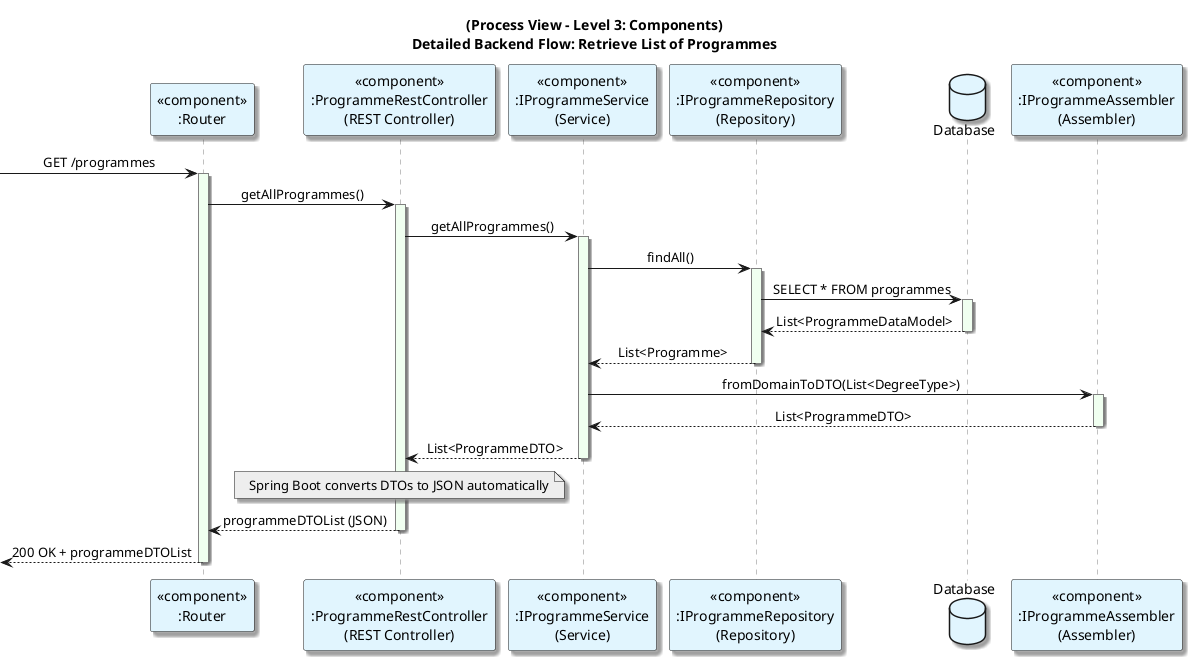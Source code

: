 @startuml
title (Process View - Level 3: Components)\nDetailed Backend Flow: Retrieve List of Programmes

skinparam sequence {
    LifeLineBorderColor Grey
    LifeLineBackgroundColor HoneyDew
}
skinparam defaultTextAlignment center
skinparam shadowing true

participant "<<component>>\n:Router" as Router #E1F5FE
participant "<<component>>\n:ProgrammeRestController\n(REST Controller)" as Controller #E1F5FE
participant "<<component>>\n:IProgrammeService\n(Service)" as Service #E1F5FE
participant "<<component>>\n:IProgrammeRepository\n(Repository)" as Repository #E1F5FE
database "Database" as DB #E1F5FE
participant "<<component>>\n:IProgrammeAssembler\n(Assembler)" as Assembler #E1F5FE

-> Router: GET /programmes
activate Router

Router -> Controller: getAllProgrammes()
activate Controller

Controller -> Service: getAllProgrammes()
activate Service

Service -> Repository: findAll()
activate Repository

Repository -> DB: SELECT * FROM programmes
activate DB

DB --> Repository: List<ProgrammeDataModel>
deactivate DB

Repository --> Service: List<Programme>
deactivate Repository

Service -> Assembler: fromDomainToDTO(List<DegreeType>)
activate Assembler

Assembler --> Service: List<ProgrammeDTO>
deactivate Assembler
Service --> Controller: List<ProgrammeDTO>
deactivate Service

note over Controller #EEEEEE
Spring Boot converts DTOs to JSON automatically
end note

Controller --> Router: programmeDTOList (JSON)
deactivate Controller

<-- Router: 200 OK + programmeDTOList
deactivate Router

@enduml
